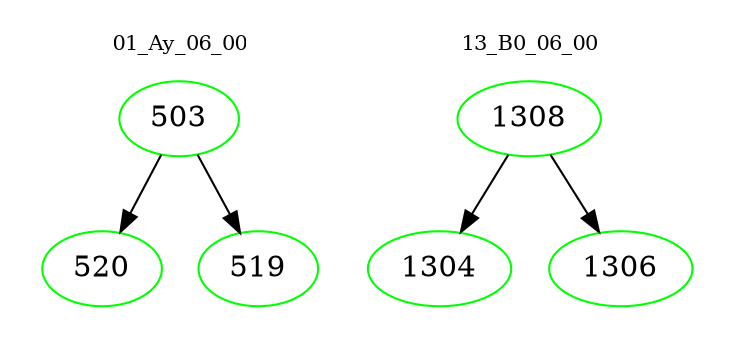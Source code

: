 digraph{
subgraph cluster_0 {
color = white
label = "01_Ay_06_00";
fontsize=10;
T0_503 [label="503", color="green"]
T0_503 -> T0_520 [color="black"]
T0_520 [label="520", color="green"]
T0_503 -> T0_519 [color="black"]
T0_519 [label="519", color="green"]
}
subgraph cluster_1 {
color = white
label = "13_B0_06_00";
fontsize=10;
T1_1308 [label="1308", color="green"]
T1_1308 -> T1_1304 [color="black"]
T1_1304 [label="1304", color="green"]
T1_1308 -> T1_1306 [color="black"]
T1_1306 [label="1306", color="green"]
}
}
